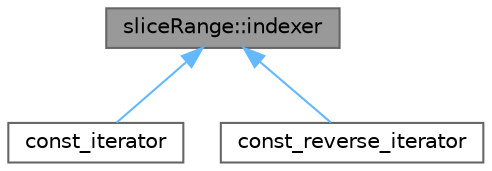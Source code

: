 digraph "sliceRange::indexer"
{
 // LATEX_PDF_SIZE
  bgcolor="transparent";
  edge [fontname=Helvetica,fontsize=10,labelfontname=Helvetica,labelfontsize=10];
  node [fontname=Helvetica,fontsize=10,shape=box,height=0.2,width=0.4];
  Node1 [id="Node000001",label="sliceRange::indexer",height=0.2,width=0.4,color="gray40", fillcolor="grey60", style="filled", fontcolor="black",tooltip=" "];
  Node1 -> Node2 [id="edge1_Node000001_Node000002",dir="back",color="steelblue1",style="solid",tooltip=" "];
  Node2 [id="Node000002",label="const_iterator",height=0.2,width=0.4,color="gray40", fillcolor="white", style="filled",URL="$classFoam_1_1sliceRange_1_1const__iterator.html",tooltip=" "];
  Node1 -> Node3 [id="edge2_Node000001_Node000003",dir="back",color="steelblue1",style="solid",tooltip=" "];
  Node3 [id="Node000003",label="const_reverse_iterator",height=0.2,width=0.4,color="gray40", fillcolor="white", style="filled",URL="$classFoam_1_1sliceRange_1_1const__reverse__iterator.html",tooltip=" "];
}
